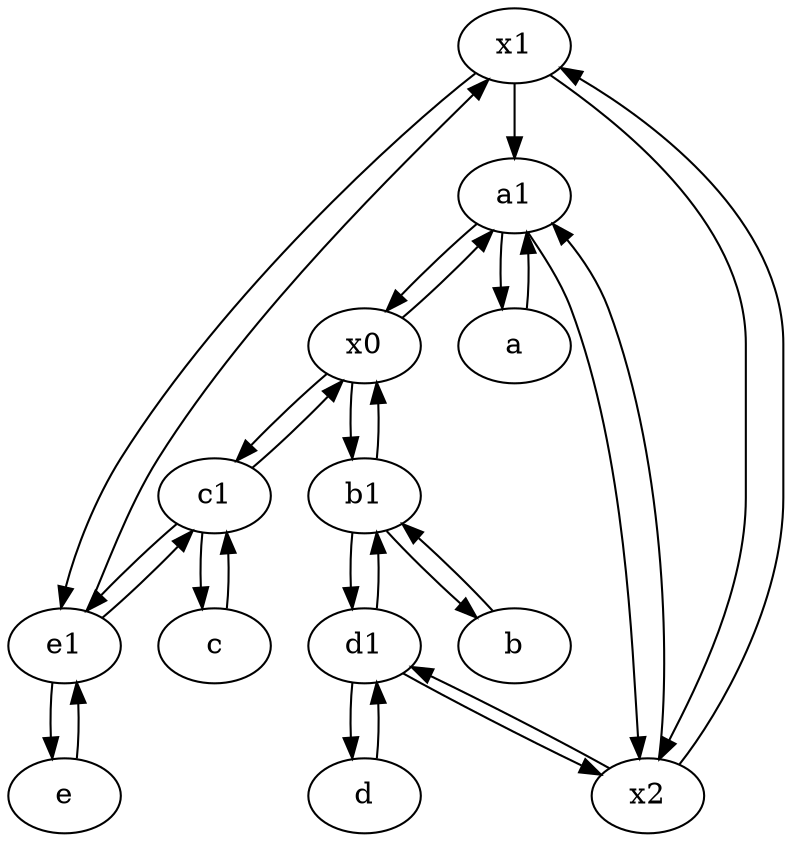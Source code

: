 digraph  {
	x1;
	c1 [pos="30,15!"];
	a1 [pos="40,15!"];
	e1 [pos="25,45!"];
	x0;
	a [pos="40,10!"];
	b1 [pos="45,20!"];
	c [pos="20,10!"];
	x2;
	b [pos="50,20!"];
	e [pos="30,50!"];
	d [pos="20,30!"];
	d1 [pos="25,30!"];
	e1 -> e;
	b1 -> b;
	x1 -> x2;
	x2 -> a1;
	x0 -> c1;
	b1 -> d1;
	c -> c1;
	e1 -> c1;
	a1 -> x2;
	c1 -> e1;
	c1 -> x0;
	a -> a1;
	x1 -> e1;
	d1 -> x2;
	x1 -> a1;
	b -> b1;
	b1 -> x0;
	x0 -> b1;
	x2 -> d1;
	d1 -> d;
	a1 -> a;
	e -> e1;
	a1 -> x0;
	d -> d1;
	e1 -> x1;
	c1 -> c;
	x2 -> x1;
	x0 -> a1;
	d1 -> b1;

	}